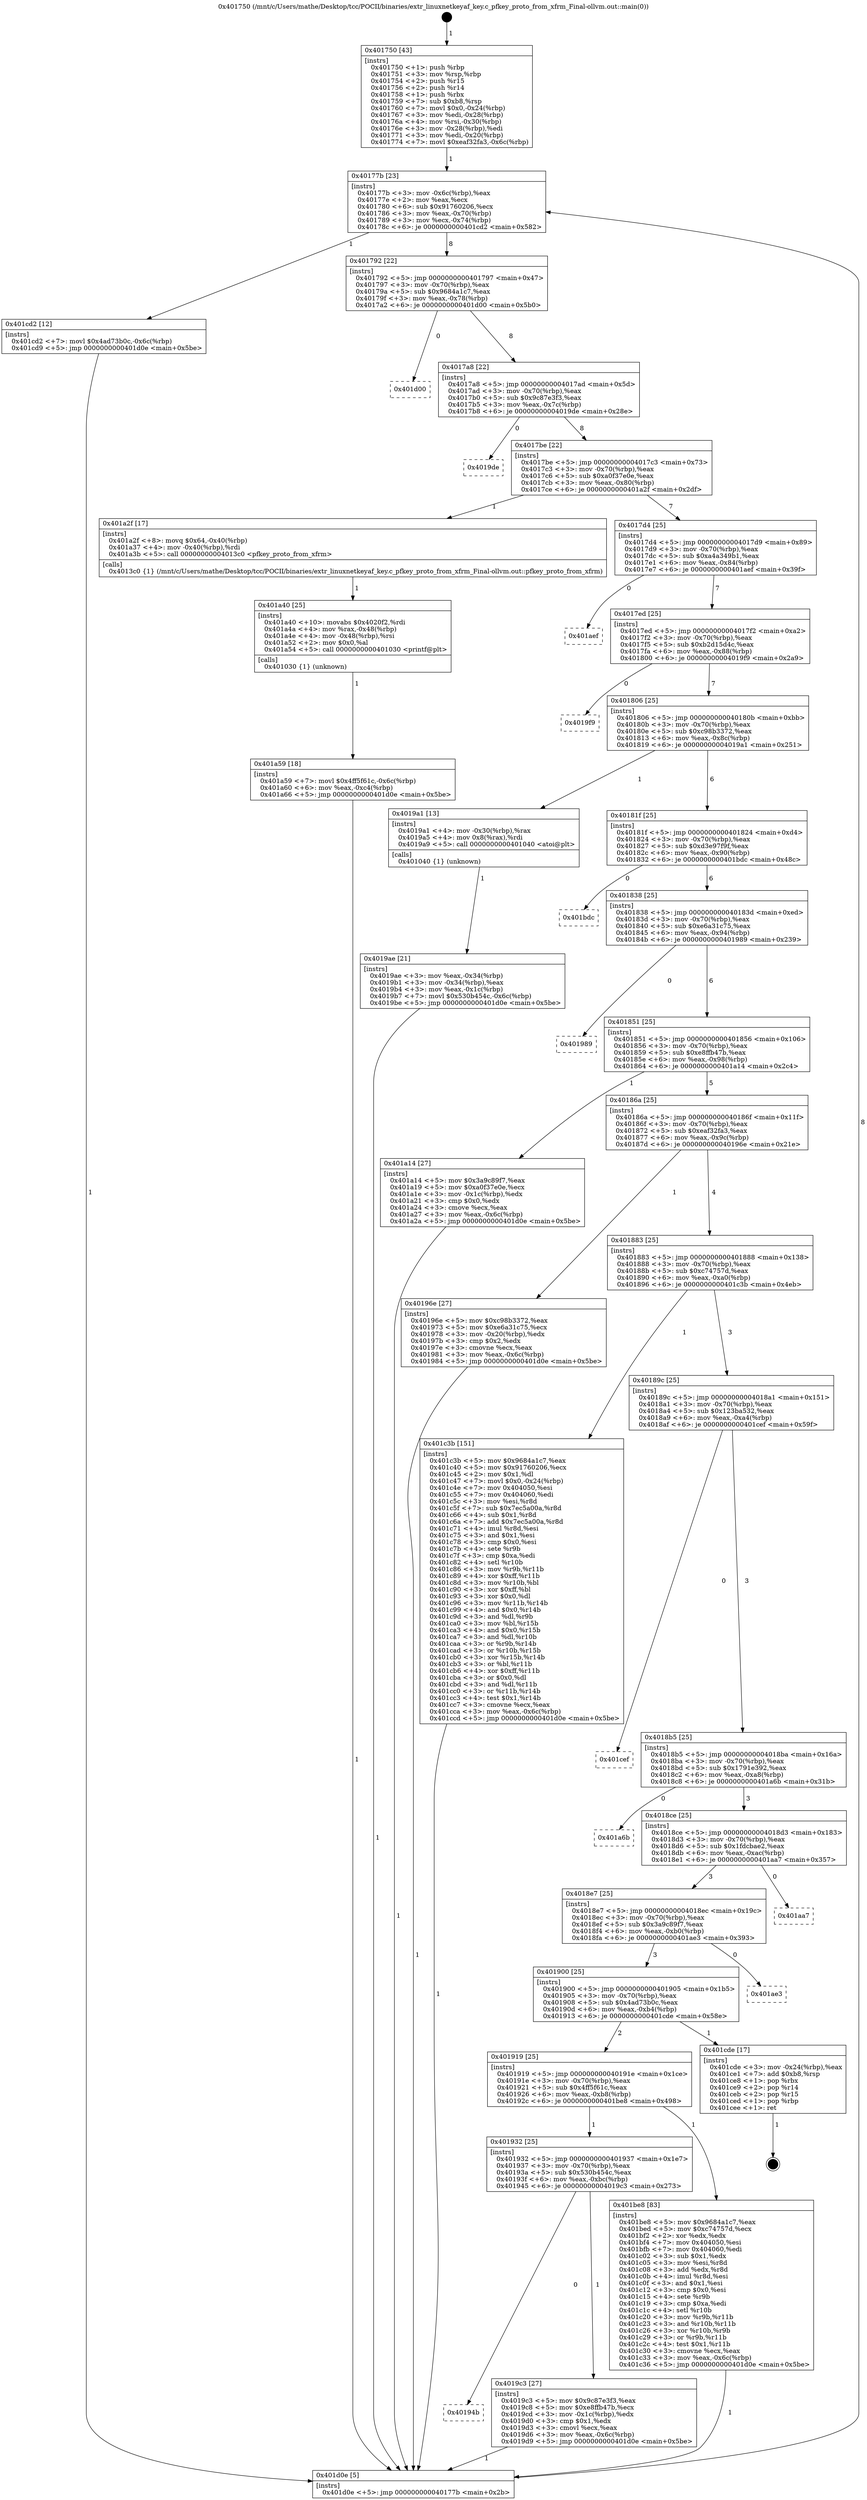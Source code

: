 digraph "0x401750" {
  label = "0x401750 (/mnt/c/Users/mathe/Desktop/tcc/POCII/binaries/extr_linuxnetkeyaf_key.c_pfkey_proto_from_xfrm_Final-ollvm.out::main(0))"
  labelloc = "t"
  node[shape=record]

  Entry [label="",width=0.3,height=0.3,shape=circle,fillcolor=black,style=filled]
  "0x40177b" [label="{
     0x40177b [23]\l
     | [instrs]\l
     &nbsp;&nbsp;0x40177b \<+3\>: mov -0x6c(%rbp),%eax\l
     &nbsp;&nbsp;0x40177e \<+2\>: mov %eax,%ecx\l
     &nbsp;&nbsp;0x401780 \<+6\>: sub $0x91760206,%ecx\l
     &nbsp;&nbsp;0x401786 \<+3\>: mov %eax,-0x70(%rbp)\l
     &nbsp;&nbsp;0x401789 \<+3\>: mov %ecx,-0x74(%rbp)\l
     &nbsp;&nbsp;0x40178c \<+6\>: je 0000000000401cd2 \<main+0x582\>\l
  }"]
  "0x401cd2" [label="{
     0x401cd2 [12]\l
     | [instrs]\l
     &nbsp;&nbsp;0x401cd2 \<+7\>: movl $0x4ad73b0c,-0x6c(%rbp)\l
     &nbsp;&nbsp;0x401cd9 \<+5\>: jmp 0000000000401d0e \<main+0x5be\>\l
  }"]
  "0x401792" [label="{
     0x401792 [22]\l
     | [instrs]\l
     &nbsp;&nbsp;0x401792 \<+5\>: jmp 0000000000401797 \<main+0x47\>\l
     &nbsp;&nbsp;0x401797 \<+3\>: mov -0x70(%rbp),%eax\l
     &nbsp;&nbsp;0x40179a \<+5\>: sub $0x9684a1c7,%eax\l
     &nbsp;&nbsp;0x40179f \<+3\>: mov %eax,-0x78(%rbp)\l
     &nbsp;&nbsp;0x4017a2 \<+6\>: je 0000000000401d00 \<main+0x5b0\>\l
  }"]
  Exit [label="",width=0.3,height=0.3,shape=circle,fillcolor=black,style=filled,peripheries=2]
  "0x401d00" [label="{
     0x401d00\l
  }", style=dashed]
  "0x4017a8" [label="{
     0x4017a8 [22]\l
     | [instrs]\l
     &nbsp;&nbsp;0x4017a8 \<+5\>: jmp 00000000004017ad \<main+0x5d\>\l
     &nbsp;&nbsp;0x4017ad \<+3\>: mov -0x70(%rbp),%eax\l
     &nbsp;&nbsp;0x4017b0 \<+5\>: sub $0x9c87e3f3,%eax\l
     &nbsp;&nbsp;0x4017b5 \<+3\>: mov %eax,-0x7c(%rbp)\l
     &nbsp;&nbsp;0x4017b8 \<+6\>: je 00000000004019de \<main+0x28e\>\l
  }"]
  "0x401a59" [label="{
     0x401a59 [18]\l
     | [instrs]\l
     &nbsp;&nbsp;0x401a59 \<+7\>: movl $0x4ff5f61c,-0x6c(%rbp)\l
     &nbsp;&nbsp;0x401a60 \<+6\>: mov %eax,-0xc4(%rbp)\l
     &nbsp;&nbsp;0x401a66 \<+5\>: jmp 0000000000401d0e \<main+0x5be\>\l
  }"]
  "0x4019de" [label="{
     0x4019de\l
  }", style=dashed]
  "0x4017be" [label="{
     0x4017be [22]\l
     | [instrs]\l
     &nbsp;&nbsp;0x4017be \<+5\>: jmp 00000000004017c3 \<main+0x73\>\l
     &nbsp;&nbsp;0x4017c3 \<+3\>: mov -0x70(%rbp),%eax\l
     &nbsp;&nbsp;0x4017c6 \<+5\>: sub $0xa0f37e0e,%eax\l
     &nbsp;&nbsp;0x4017cb \<+3\>: mov %eax,-0x80(%rbp)\l
     &nbsp;&nbsp;0x4017ce \<+6\>: je 0000000000401a2f \<main+0x2df\>\l
  }"]
  "0x401a40" [label="{
     0x401a40 [25]\l
     | [instrs]\l
     &nbsp;&nbsp;0x401a40 \<+10\>: movabs $0x4020f2,%rdi\l
     &nbsp;&nbsp;0x401a4a \<+4\>: mov %rax,-0x48(%rbp)\l
     &nbsp;&nbsp;0x401a4e \<+4\>: mov -0x48(%rbp),%rsi\l
     &nbsp;&nbsp;0x401a52 \<+2\>: mov $0x0,%al\l
     &nbsp;&nbsp;0x401a54 \<+5\>: call 0000000000401030 \<printf@plt\>\l
     | [calls]\l
     &nbsp;&nbsp;0x401030 \{1\} (unknown)\l
  }"]
  "0x401a2f" [label="{
     0x401a2f [17]\l
     | [instrs]\l
     &nbsp;&nbsp;0x401a2f \<+8\>: movq $0x64,-0x40(%rbp)\l
     &nbsp;&nbsp;0x401a37 \<+4\>: mov -0x40(%rbp),%rdi\l
     &nbsp;&nbsp;0x401a3b \<+5\>: call 00000000004013c0 \<pfkey_proto_from_xfrm\>\l
     | [calls]\l
     &nbsp;&nbsp;0x4013c0 \{1\} (/mnt/c/Users/mathe/Desktop/tcc/POCII/binaries/extr_linuxnetkeyaf_key.c_pfkey_proto_from_xfrm_Final-ollvm.out::pfkey_proto_from_xfrm)\l
  }"]
  "0x4017d4" [label="{
     0x4017d4 [25]\l
     | [instrs]\l
     &nbsp;&nbsp;0x4017d4 \<+5\>: jmp 00000000004017d9 \<main+0x89\>\l
     &nbsp;&nbsp;0x4017d9 \<+3\>: mov -0x70(%rbp),%eax\l
     &nbsp;&nbsp;0x4017dc \<+5\>: sub $0xa4a349b1,%eax\l
     &nbsp;&nbsp;0x4017e1 \<+6\>: mov %eax,-0x84(%rbp)\l
     &nbsp;&nbsp;0x4017e7 \<+6\>: je 0000000000401aef \<main+0x39f\>\l
  }"]
  "0x40194b" [label="{
     0x40194b\l
  }", style=dashed]
  "0x401aef" [label="{
     0x401aef\l
  }", style=dashed]
  "0x4017ed" [label="{
     0x4017ed [25]\l
     | [instrs]\l
     &nbsp;&nbsp;0x4017ed \<+5\>: jmp 00000000004017f2 \<main+0xa2\>\l
     &nbsp;&nbsp;0x4017f2 \<+3\>: mov -0x70(%rbp),%eax\l
     &nbsp;&nbsp;0x4017f5 \<+5\>: sub $0xb2d15d4c,%eax\l
     &nbsp;&nbsp;0x4017fa \<+6\>: mov %eax,-0x88(%rbp)\l
     &nbsp;&nbsp;0x401800 \<+6\>: je 00000000004019f9 \<main+0x2a9\>\l
  }"]
  "0x4019c3" [label="{
     0x4019c3 [27]\l
     | [instrs]\l
     &nbsp;&nbsp;0x4019c3 \<+5\>: mov $0x9c87e3f3,%eax\l
     &nbsp;&nbsp;0x4019c8 \<+5\>: mov $0xe8ffb47b,%ecx\l
     &nbsp;&nbsp;0x4019cd \<+3\>: mov -0x1c(%rbp),%edx\l
     &nbsp;&nbsp;0x4019d0 \<+3\>: cmp $0x1,%edx\l
     &nbsp;&nbsp;0x4019d3 \<+3\>: cmovl %ecx,%eax\l
     &nbsp;&nbsp;0x4019d6 \<+3\>: mov %eax,-0x6c(%rbp)\l
     &nbsp;&nbsp;0x4019d9 \<+5\>: jmp 0000000000401d0e \<main+0x5be\>\l
  }"]
  "0x4019f9" [label="{
     0x4019f9\l
  }", style=dashed]
  "0x401806" [label="{
     0x401806 [25]\l
     | [instrs]\l
     &nbsp;&nbsp;0x401806 \<+5\>: jmp 000000000040180b \<main+0xbb\>\l
     &nbsp;&nbsp;0x40180b \<+3\>: mov -0x70(%rbp),%eax\l
     &nbsp;&nbsp;0x40180e \<+5\>: sub $0xc98b3372,%eax\l
     &nbsp;&nbsp;0x401813 \<+6\>: mov %eax,-0x8c(%rbp)\l
     &nbsp;&nbsp;0x401819 \<+6\>: je 00000000004019a1 \<main+0x251\>\l
  }"]
  "0x401932" [label="{
     0x401932 [25]\l
     | [instrs]\l
     &nbsp;&nbsp;0x401932 \<+5\>: jmp 0000000000401937 \<main+0x1e7\>\l
     &nbsp;&nbsp;0x401937 \<+3\>: mov -0x70(%rbp),%eax\l
     &nbsp;&nbsp;0x40193a \<+5\>: sub $0x530b454c,%eax\l
     &nbsp;&nbsp;0x40193f \<+6\>: mov %eax,-0xbc(%rbp)\l
     &nbsp;&nbsp;0x401945 \<+6\>: je 00000000004019c3 \<main+0x273\>\l
  }"]
  "0x4019a1" [label="{
     0x4019a1 [13]\l
     | [instrs]\l
     &nbsp;&nbsp;0x4019a1 \<+4\>: mov -0x30(%rbp),%rax\l
     &nbsp;&nbsp;0x4019a5 \<+4\>: mov 0x8(%rax),%rdi\l
     &nbsp;&nbsp;0x4019a9 \<+5\>: call 0000000000401040 \<atoi@plt\>\l
     | [calls]\l
     &nbsp;&nbsp;0x401040 \{1\} (unknown)\l
  }"]
  "0x40181f" [label="{
     0x40181f [25]\l
     | [instrs]\l
     &nbsp;&nbsp;0x40181f \<+5\>: jmp 0000000000401824 \<main+0xd4\>\l
     &nbsp;&nbsp;0x401824 \<+3\>: mov -0x70(%rbp),%eax\l
     &nbsp;&nbsp;0x401827 \<+5\>: sub $0xd3e97f9f,%eax\l
     &nbsp;&nbsp;0x40182c \<+6\>: mov %eax,-0x90(%rbp)\l
     &nbsp;&nbsp;0x401832 \<+6\>: je 0000000000401bdc \<main+0x48c\>\l
  }"]
  "0x401be8" [label="{
     0x401be8 [83]\l
     | [instrs]\l
     &nbsp;&nbsp;0x401be8 \<+5\>: mov $0x9684a1c7,%eax\l
     &nbsp;&nbsp;0x401bed \<+5\>: mov $0xc74757d,%ecx\l
     &nbsp;&nbsp;0x401bf2 \<+2\>: xor %edx,%edx\l
     &nbsp;&nbsp;0x401bf4 \<+7\>: mov 0x404050,%esi\l
     &nbsp;&nbsp;0x401bfb \<+7\>: mov 0x404060,%edi\l
     &nbsp;&nbsp;0x401c02 \<+3\>: sub $0x1,%edx\l
     &nbsp;&nbsp;0x401c05 \<+3\>: mov %esi,%r8d\l
     &nbsp;&nbsp;0x401c08 \<+3\>: add %edx,%r8d\l
     &nbsp;&nbsp;0x401c0b \<+4\>: imul %r8d,%esi\l
     &nbsp;&nbsp;0x401c0f \<+3\>: and $0x1,%esi\l
     &nbsp;&nbsp;0x401c12 \<+3\>: cmp $0x0,%esi\l
     &nbsp;&nbsp;0x401c15 \<+4\>: sete %r9b\l
     &nbsp;&nbsp;0x401c19 \<+3\>: cmp $0xa,%edi\l
     &nbsp;&nbsp;0x401c1c \<+4\>: setl %r10b\l
     &nbsp;&nbsp;0x401c20 \<+3\>: mov %r9b,%r11b\l
     &nbsp;&nbsp;0x401c23 \<+3\>: and %r10b,%r11b\l
     &nbsp;&nbsp;0x401c26 \<+3\>: xor %r10b,%r9b\l
     &nbsp;&nbsp;0x401c29 \<+3\>: or %r9b,%r11b\l
     &nbsp;&nbsp;0x401c2c \<+4\>: test $0x1,%r11b\l
     &nbsp;&nbsp;0x401c30 \<+3\>: cmovne %ecx,%eax\l
     &nbsp;&nbsp;0x401c33 \<+3\>: mov %eax,-0x6c(%rbp)\l
     &nbsp;&nbsp;0x401c36 \<+5\>: jmp 0000000000401d0e \<main+0x5be\>\l
  }"]
  "0x401bdc" [label="{
     0x401bdc\l
  }", style=dashed]
  "0x401838" [label="{
     0x401838 [25]\l
     | [instrs]\l
     &nbsp;&nbsp;0x401838 \<+5\>: jmp 000000000040183d \<main+0xed\>\l
     &nbsp;&nbsp;0x40183d \<+3\>: mov -0x70(%rbp),%eax\l
     &nbsp;&nbsp;0x401840 \<+5\>: sub $0xe6a31c75,%eax\l
     &nbsp;&nbsp;0x401845 \<+6\>: mov %eax,-0x94(%rbp)\l
     &nbsp;&nbsp;0x40184b \<+6\>: je 0000000000401989 \<main+0x239\>\l
  }"]
  "0x401919" [label="{
     0x401919 [25]\l
     | [instrs]\l
     &nbsp;&nbsp;0x401919 \<+5\>: jmp 000000000040191e \<main+0x1ce\>\l
     &nbsp;&nbsp;0x40191e \<+3\>: mov -0x70(%rbp),%eax\l
     &nbsp;&nbsp;0x401921 \<+5\>: sub $0x4ff5f61c,%eax\l
     &nbsp;&nbsp;0x401926 \<+6\>: mov %eax,-0xb8(%rbp)\l
     &nbsp;&nbsp;0x40192c \<+6\>: je 0000000000401be8 \<main+0x498\>\l
  }"]
  "0x401989" [label="{
     0x401989\l
  }", style=dashed]
  "0x401851" [label="{
     0x401851 [25]\l
     | [instrs]\l
     &nbsp;&nbsp;0x401851 \<+5\>: jmp 0000000000401856 \<main+0x106\>\l
     &nbsp;&nbsp;0x401856 \<+3\>: mov -0x70(%rbp),%eax\l
     &nbsp;&nbsp;0x401859 \<+5\>: sub $0xe8ffb47b,%eax\l
     &nbsp;&nbsp;0x40185e \<+6\>: mov %eax,-0x98(%rbp)\l
     &nbsp;&nbsp;0x401864 \<+6\>: je 0000000000401a14 \<main+0x2c4\>\l
  }"]
  "0x401cde" [label="{
     0x401cde [17]\l
     | [instrs]\l
     &nbsp;&nbsp;0x401cde \<+3\>: mov -0x24(%rbp),%eax\l
     &nbsp;&nbsp;0x401ce1 \<+7\>: add $0xb8,%rsp\l
     &nbsp;&nbsp;0x401ce8 \<+1\>: pop %rbx\l
     &nbsp;&nbsp;0x401ce9 \<+2\>: pop %r14\l
     &nbsp;&nbsp;0x401ceb \<+2\>: pop %r15\l
     &nbsp;&nbsp;0x401ced \<+1\>: pop %rbp\l
     &nbsp;&nbsp;0x401cee \<+1\>: ret\l
  }"]
  "0x401a14" [label="{
     0x401a14 [27]\l
     | [instrs]\l
     &nbsp;&nbsp;0x401a14 \<+5\>: mov $0x3a9c89f7,%eax\l
     &nbsp;&nbsp;0x401a19 \<+5\>: mov $0xa0f37e0e,%ecx\l
     &nbsp;&nbsp;0x401a1e \<+3\>: mov -0x1c(%rbp),%edx\l
     &nbsp;&nbsp;0x401a21 \<+3\>: cmp $0x0,%edx\l
     &nbsp;&nbsp;0x401a24 \<+3\>: cmove %ecx,%eax\l
     &nbsp;&nbsp;0x401a27 \<+3\>: mov %eax,-0x6c(%rbp)\l
     &nbsp;&nbsp;0x401a2a \<+5\>: jmp 0000000000401d0e \<main+0x5be\>\l
  }"]
  "0x40186a" [label="{
     0x40186a [25]\l
     | [instrs]\l
     &nbsp;&nbsp;0x40186a \<+5\>: jmp 000000000040186f \<main+0x11f\>\l
     &nbsp;&nbsp;0x40186f \<+3\>: mov -0x70(%rbp),%eax\l
     &nbsp;&nbsp;0x401872 \<+5\>: sub $0xeaf32fa3,%eax\l
     &nbsp;&nbsp;0x401877 \<+6\>: mov %eax,-0x9c(%rbp)\l
     &nbsp;&nbsp;0x40187d \<+6\>: je 000000000040196e \<main+0x21e\>\l
  }"]
  "0x401900" [label="{
     0x401900 [25]\l
     | [instrs]\l
     &nbsp;&nbsp;0x401900 \<+5\>: jmp 0000000000401905 \<main+0x1b5\>\l
     &nbsp;&nbsp;0x401905 \<+3\>: mov -0x70(%rbp),%eax\l
     &nbsp;&nbsp;0x401908 \<+5\>: sub $0x4ad73b0c,%eax\l
     &nbsp;&nbsp;0x40190d \<+6\>: mov %eax,-0xb4(%rbp)\l
     &nbsp;&nbsp;0x401913 \<+6\>: je 0000000000401cde \<main+0x58e\>\l
  }"]
  "0x40196e" [label="{
     0x40196e [27]\l
     | [instrs]\l
     &nbsp;&nbsp;0x40196e \<+5\>: mov $0xc98b3372,%eax\l
     &nbsp;&nbsp;0x401973 \<+5\>: mov $0xe6a31c75,%ecx\l
     &nbsp;&nbsp;0x401978 \<+3\>: mov -0x20(%rbp),%edx\l
     &nbsp;&nbsp;0x40197b \<+3\>: cmp $0x2,%edx\l
     &nbsp;&nbsp;0x40197e \<+3\>: cmovne %ecx,%eax\l
     &nbsp;&nbsp;0x401981 \<+3\>: mov %eax,-0x6c(%rbp)\l
     &nbsp;&nbsp;0x401984 \<+5\>: jmp 0000000000401d0e \<main+0x5be\>\l
  }"]
  "0x401883" [label="{
     0x401883 [25]\l
     | [instrs]\l
     &nbsp;&nbsp;0x401883 \<+5\>: jmp 0000000000401888 \<main+0x138\>\l
     &nbsp;&nbsp;0x401888 \<+3\>: mov -0x70(%rbp),%eax\l
     &nbsp;&nbsp;0x40188b \<+5\>: sub $0xc74757d,%eax\l
     &nbsp;&nbsp;0x401890 \<+6\>: mov %eax,-0xa0(%rbp)\l
     &nbsp;&nbsp;0x401896 \<+6\>: je 0000000000401c3b \<main+0x4eb\>\l
  }"]
  "0x401d0e" [label="{
     0x401d0e [5]\l
     | [instrs]\l
     &nbsp;&nbsp;0x401d0e \<+5\>: jmp 000000000040177b \<main+0x2b\>\l
  }"]
  "0x401750" [label="{
     0x401750 [43]\l
     | [instrs]\l
     &nbsp;&nbsp;0x401750 \<+1\>: push %rbp\l
     &nbsp;&nbsp;0x401751 \<+3\>: mov %rsp,%rbp\l
     &nbsp;&nbsp;0x401754 \<+2\>: push %r15\l
     &nbsp;&nbsp;0x401756 \<+2\>: push %r14\l
     &nbsp;&nbsp;0x401758 \<+1\>: push %rbx\l
     &nbsp;&nbsp;0x401759 \<+7\>: sub $0xb8,%rsp\l
     &nbsp;&nbsp;0x401760 \<+7\>: movl $0x0,-0x24(%rbp)\l
     &nbsp;&nbsp;0x401767 \<+3\>: mov %edi,-0x28(%rbp)\l
     &nbsp;&nbsp;0x40176a \<+4\>: mov %rsi,-0x30(%rbp)\l
     &nbsp;&nbsp;0x40176e \<+3\>: mov -0x28(%rbp),%edi\l
     &nbsp;&nbsp;0x401771 \<+3\>: mov %edi,-0x20(%rbp)\l
     &nbsp;&nbsp;0x401774 \<+7\>: movl $0xeaf32fa3,-0x6c(%rbp)\l
  }"]
  "0x4019ae" [label="{
     0x4019ae [21]\l
     | [instrs]\l
     &nbsp;&nbsp;0x4019ae \<+3\>: mov %eax,-0x34(%rbp)\l
     &nbsp;&nbsp;0x4019b1 \<+3\>: mov -0x34(%rbp),%eax\l
     &nbsp;&nbsp;0x4019b4 \<+3\>: mov %eax,-0x1c(%rbp)\l
     &nbsp;&nbsp;0x4019b7 \<+7\>: movl $0x530b454c,-0x6c(%rbp)\l
     &nbsp;&nbsp;0x4019be \<+5\>: jmp 0000000000401d0e \<main+0x5be\>\l
  }"]
  "0x401ae3" [label="{
     0x401ae3\l
  }", style=dashed]
  "0x401c3b" [label="{
     0x401c3b [151]\l
     | [instrs]\l
     &nbsp;&nbsp;0x401c3b \<+5\>: mov $0x9684a1c7,%eax\l
     &nbsp;&nbsp;0x401c40 \<+5\>: mov $0x91760206,%ecx\l
     &nbsp;&nbsp;0x401c45 \<+2\>: mov $0x1,%dl\l
     &nbsp;&nbsp;0x401c47 \<+7\>: movl $0x0,-0x24(%rbp)\l
     &nbsp;&nbsp;0x401c4e \<+7\>: mov 0x404050,%esi\l
     &nbsp;&nbsp;0x401c55 \<+7\>: mov 0x404060,%edi\l
     &nbsp;&nbsp;0x401c5c \<+3\>: mov %esi,%r8d\l
     &nbsp;&nbsp;0x401c5f \<+7\>: sub $0x7ec5a00a,%r8d\l
     &nbsp;&nbsp;0x401c66 \<+4\>: sub $0x1,%r8d\l
     &nbsp;&nbsp;0x401c6a \<+7\>: add $0x7ec5a00a,%r8d\l
     &nbsp;&nbsp;0x401c71 \<+4\>: imul %r8d,%esi\l
     &nbsp;&nbsp;0x401c75 \<+3\>: and $0x1,%esi\l
     &nbsp;&nbsp;0x401c78 \<+3\>: cmp $0x0,%esi\l
     &nbsp;&nbsp;0x401c7b \<+4\>: sete %r9b\l
     &nbsp;&nbsp;0x401c7f \<+3\>: cmp $0xa,%edi\l
     &nbsp;&nbsp;0x401c82 \<+4\>: setl %r10b\l
     &nbsp;&nbsp;0x401c86 \<+3\>: mov %r9b,%r11b\l
     &nbsp;&nbsp;0x401c89 \<+4\>: xor $0xff,%r11b\l
     &nbsp;&nbsp;0x401c8d \<+3\>: mov %r10b,%bl\l
     &nbsp;&nbsp;0x401c90 \<+3\>: xor $0xff,%bl\l
     &nbsp;&nbsp;0x401c93 \<+3\>: xor $0x0,%dl\l
     &nbsp;&nbsp;0x401c96 \<+3\>: mov %r11b,%r14b\l
     &nbsp;&nbsp;0x401c99 \<+4\>: and $0x0,%r14b\l
     &nbsp;&nbsp;0x401c9d \<+3\>: and %dl,%r9b\l
     &nbsp;&nbsp;0x401ca0 \<+3\>: mov %bl,%r15b\l
     &nbsp;&nbsp;0x401ca3 \<+4\>: and $0x0,%r15b\l
     &nbsp;&nbsp;0x401ca7 \<+3\>: and %dl,%r10b\l
     &nbsp;&nbsp;0x401caa \<+3\>: or %r9b,%r14b\l
     &nbsp;&nbsp;0x401cad \<+3\>: or %r10b,%r15b\l
     &nbsp;&nbsp;0x401cb0 \<+3\>: xor %r15b,%r14b\l
     &nbsp;&nbsp;0x401cb3 \<+3\>: or %bl,%r11b\l
     &nbsp;&nbsp;0x401cb6 \<+4\>: xor $0xff,%r11b\l
     &nbsp;&nbsp;0x401cba \<+3\>: or $0x0,%dl\l
     &nbsp;&nbsp;0x401cbd \<+3\>: and %dl,%r11b\l
     &nbsp;&nbsp;0x401cc0 \<+3\>: or %r11b,%r14b\l
     &nbsp;&nbsp;0x401cc3 \<+4\>: test $0x1,%r14b\l
     &nbsp;&nbsp;0x401cc7 \<+3\>: cmovne %ecx,%eax\l
     &nbsp;&nbsp;0x401cca \<+3\>: mov %eax,-0x6c(%rbp)\l
     &nbsp;&nbsp;0x401ccd \<+5\>: jmp 0000000000401d0e \<main+0x5be\>\l
  }"]
  "0x40189c" [label="{
     0x40189c [25]\l
     | [instrs]\l
     &nbsp;&nbsp;0x40189c \<+5\>: jmp 00000000004018a1 \<main+0x151\>\l
     &nbsp;&nbsp;0x4018a1 \<+3\>: mov -0x70(%rbp),%eax\l
     &nbsp;&nbsp;0x4018a4 \<+5\>: sub $0x123ba532,%eax\l
     &nbsp;&nbsp;0x4018a9 \<+6\>: mov %eax,-0xa4(%rbp)\l
     &nbsp;&nbsp;0x4018af \<+6\>: je 0000000000401cef \<main+0x59f\>\l
  }"]
  "0x4018e7" [label="{
     0x4018e7 [25]\l
     | [instrs]\l
     &nbsp;&nbsp;0x4018e7 \<+5\>: jmp 00000000004018ec \<main+0x19c\>\l
     &nbsp;&nbsp;0x4018ec \<+3\>: mov -0x70(%rbp),%eax\l
     &nbsp;&nbsp;0x4018ef \<+5\>: sub $0x3a9c89f7,%eax\l
     &nbsp;&nbsp;0x4018f4 \<+6\>: mov %eax,-0xb0(%rbp)\l
     &nbsp;&nbsp;0x4018fa \<+6\>: je 0000000000401ae3 \<main+0x393\>\l
  }"]
  "0x401cef" [label="{
     0x401cef\l
  }", style=dashed]
  "0x4018b5" [label="{
     0x4018b5 [25]\l
     | [instrs]\l
     &nbsp;&nbsp;0x4018b5 \<+5\>: jmp 00000000004018ba \<main+0x16a\>\l
     &nbsp;&nbsp;0x4018ba \<+3\>: mov -0x70(%rbp),%eax\l
     &nbsp;&nbsp;0x4018bd \<+5\>: sub $0x1791e392,%eax\l
     &nbsp;&nbsp;0x4018c2 \<+6\>: mov %eax,-0xa8(%rbp)\l
     &nbsp;&nbsp;0x4018c8 \<+6\>: je 0000000000401a6b \<main+0x31b\>\l
  }"]
  "0x401aa7" [label="{
     0x401aa7\l
  }", style=dashed]
  "0x401a6b" [label="{
     0x401a6b\l
  }", style=dashed]
  "0x4018ce" [label="{
     0x4018ce [25]\l
     | [instrs]\l
     &nbsp;&nbsp;0x4018ce \<+5\>: jmp 00000000004018d3 \<main+0x183\>\l
     &nbsp;&nbsp;0x4018d3 \<+3\>: mov -0x70(%rbp),%eax\l
     &nbsp;&nbsp;0x4018d6 \<+5\>: sub $0x1fdcbae2,%eax\l
     &nbsp;&nbsp;0x4018db \<+6\>: mov %eax,-0xac(%rbp)\l
     &nbsp;&nbsp;0x4018e1 \<+6\>: je 0000000000401aa7 \<main+0x357\>\l
  }"]
  Entry -> "0x401750" [label=" 1"]
  "0x40177b" -> "0x401cd2" [label=" 1"]
  "0x40177b" -> "0x401792" [label=" 8"]
  "0x401cde" -> Exit [label=" 1"]
  "0x401792" -> "0x401d00" [label=" 0"]
  "0x401792" -> "0x4017a8" [label=" 8"]
  "0x401cd2" -> "0x401d0e" [label=" 1"]
  "0x4017a8" -> "0x4019de" [label=" 0"]
  "0x4017a8" -> "0x4017be" [label=" 8"]
  "0x401c3b" -> "0x401d0e" [label=" 1"]
  "0x4017be" -> "0x401a2f" [label=" 1"]
  "0x4017be" -> "0x4017d4" [label=" 7"]
  "0x401be8" -> "0x401d0e" [label=" 1"]
  "0x4017d4" -> "0x401aef" [label=" 0"]
  "0x4017d4" -> "0x4017ed" [label=" 7"]
  "0x401a59" -> "0x401d0e" [label=" 1"]
  "0x4017ed" -> "0x4019f9" [label=" 0"]
  "0x4017ed" -> "0x401806" [label=" 7"]
  "0x401a40" -> "0x401a59" [label=" 1"]
  "0x401806" -> "0x4019a1" [label=" 1"]
  "0x401806" -> "0x40181f" [label=" 6"]
  "0x401a14" -> "0x401d0e" [label=" 1"]
  "0x40181f" -> "0x401bdc" [label=" 0"]
  "0x40181f" -> "0x401838" [label=" 6"]
  "0x4019c3" -> "0x401d0e" [label=" 1"]
  "0x401838" -> "0x401989" [label=" 0"]
  "0x401838" -> "0x401851" [label=" 6"]
  "0x401932" -> "0x4019c3" [label=" 1"]
  "0x401851" -> "0x401a14" [label=" 1"]
  "0x401851" -> "0x40186a" [label=" 5"]
  "0x401a2f" -> "0x401a40" [label=" 1"]
  "0x40186a" -> "0x40196e" [label=" 1"]
  "0x40186a" -> "0x401883" [label=" 4"]
  "0x40196e" -> "0x401d0e" [label=" 1"]
  "0x401750" -> "0x40177b" [label=" 1"]
  "0x401d0e" -> "0x40177b" [label=" 8"]
  "0x4019a1" -> "0x4019ae" [label=" 1"]
  "0x4019ae" -> "0x401d0e" [label=" 1"]
  "0x401919" -> "0x401be8" [label=" 1"]
  "0x401883" -> "0x401c3b" [label=" 1"]
  "0x401883" -> "0x40189c" [label=" 3"]
  "0x401932" -> "0x40194b" [label=" 0"]
  "0x40189c" -> "0x401cef" [label=" 0"]
  "0x40189c" -> "0x4018b5" [label=" 3"]
  "0x401900" -> "0x401cde" [label=" 1"]
  "0x4018b5" -> "0x401a6b" [label=" 0"]
  "0x4018b5" -> "0x4018ce" [label=" 3"]
  "0x401919" -> "0x401932" [label=" 1"]
  "0x4018ce" -> "0x401aa7" [label=" 0"]
  "0x4018ce" -> "0x4018e7" [label=" 3"]
  "0x401900" -> "0x401919" [label=" 2"]
  "0x4018e7" -> "0x401ae3" [label=" 0"]
  "0x4018e7" -> "0x401900" [label=" 3"]
}
